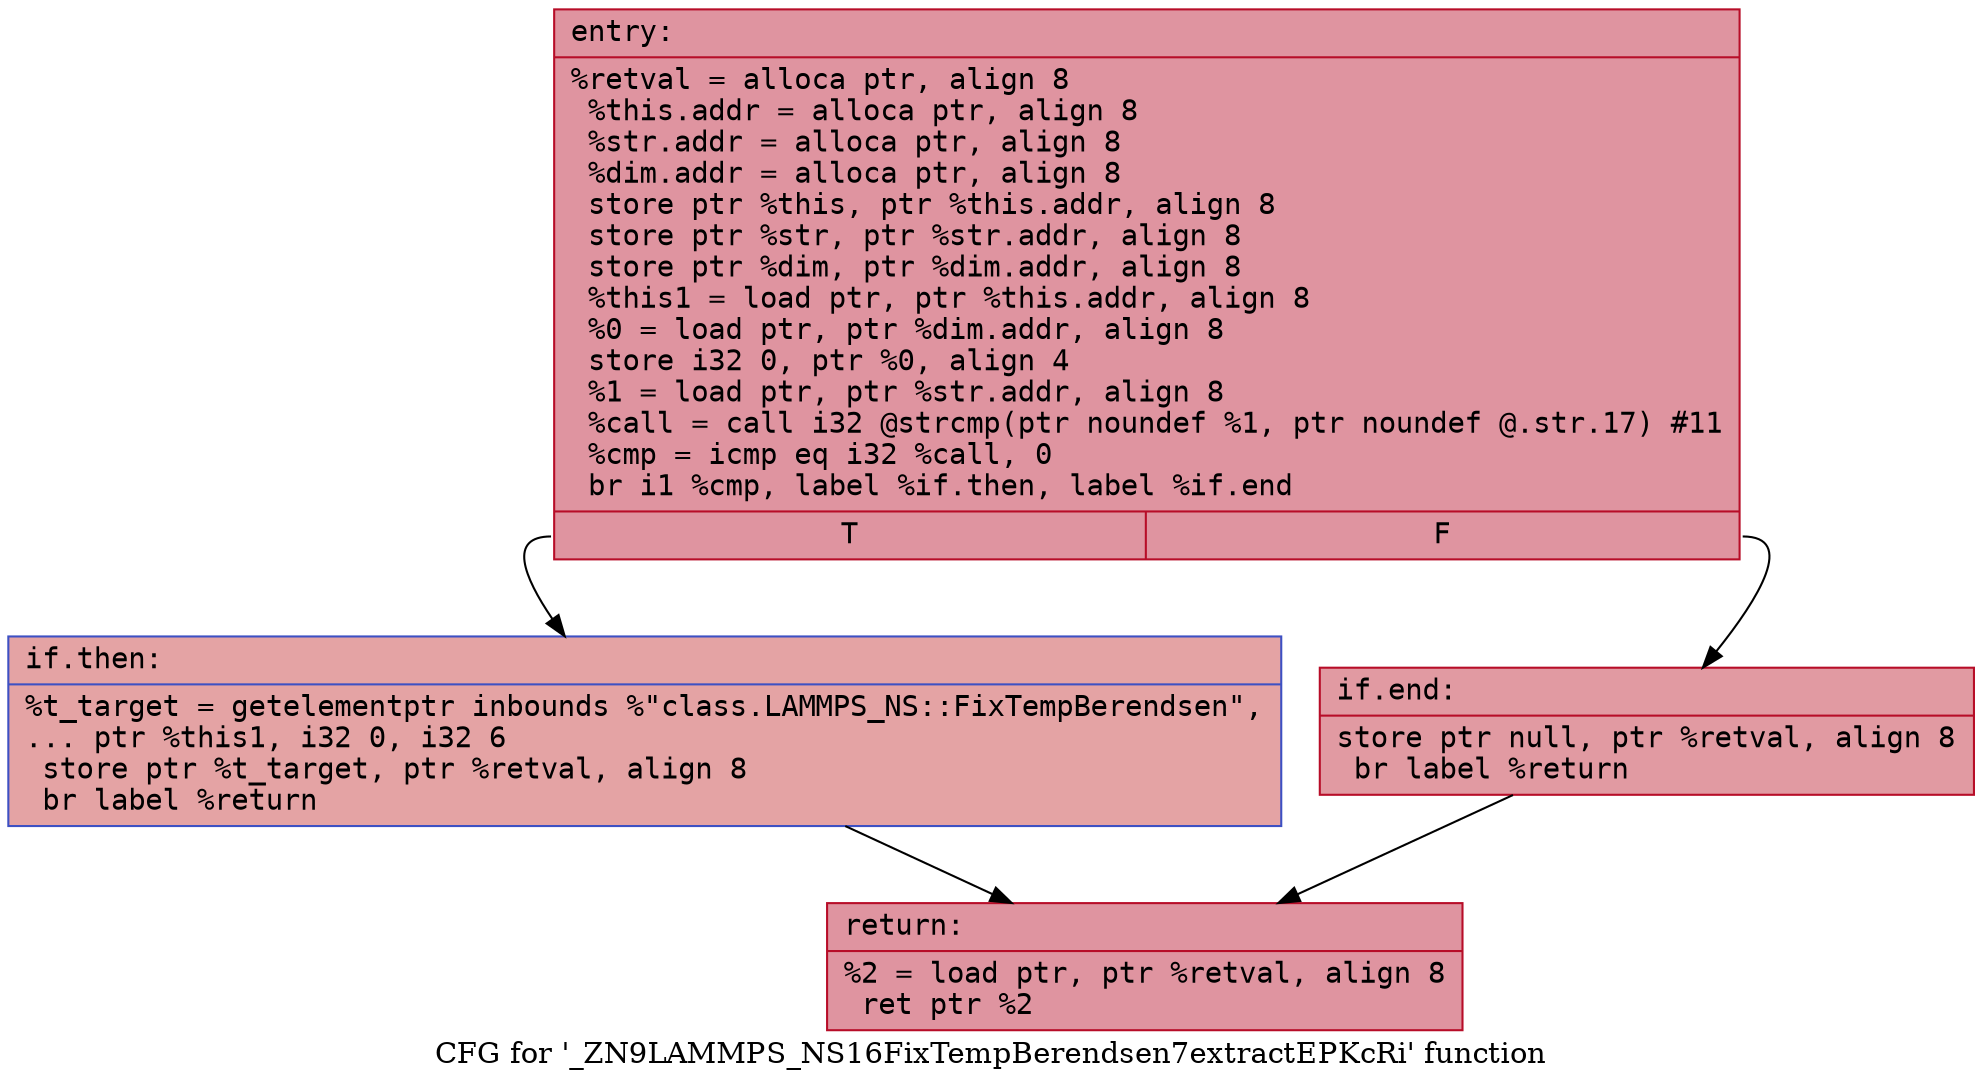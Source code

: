 digraph "CFG for '_ZN9LAMMPS_NS16FixTempBerendsen7extractEPKcRi' function" {
	label="CFG for '_ZN9LAMMPS_NS16FixTempBerendsen7extractEPKcRi' function";

	Node0x55e2c50de2a0 [shape=record,color="#b70d28ff", style=filled, fillcolor="#b70d2870" fontname="Courier",label="{entry:\l|  %retval = alloca ptr, align 8\l  %this.addr = alloca ptr, align 8\l  %str.addr = alloca ptr, align 8\l  %dim.addr = alloca ptr, align 8\l  store ptr %this, ptr %this.addr, align 8\l  store ptr %str, ptr %str.addr, align 8\l  store ptr %dim, ptr %dim.addr, align 8\l  %this1 = load ptr, ptr %this.addr, align 8\l  %0 = load ptr, ptr %dim.addr, align 8\l  store i32 0, ptr %0, align 4\l  %1 = load ptr, ptr %str.addr, align 8\l  %call = call i32 @strcmp(ptr noundef %1, ptr noundef @.str.17) #11\l  %cmp = icmp eq i32 %call, 0\l  br i1 %cmp, label %if.then, label %if.end\l|{<s0>T|<s1>F}}"];
	Node0x55e2c50de2a0:s0 -> Node0x55e2c50deb10[tooltip="entry -> if.then\nProbability 37.50%" ];
	Node0x55e2c50de2a0:s1 -> Node0x55e2c50deb80[tooltip="entry -> if.end\nProbability 62.50%" ];
	Node0x55e2c50deb10 [shape=record,color="#3d50c3ff", style=filled, fillcolor="#c32e3170" fontname="Courier",label="{if.then:\l|  %t_target = getelementptr inbounds %\"class.LAMMPS_NS::FixTempBerendsen\",\l... ptr %this1, i32 0, i32 6\l  store ptr %t_target, ptr %retval, align 8\l  br label %return\l}"];
	Node0x55e2c50deb10 -> Node0x55e2c50defd0[tooltip="if.then -> return\nProbability 100.00%" ];
	Node0x55e2c50deb80 [shape=record,color="#b70d28ff", style=filled, fillcolor="#bb1b2c70" fontname="Courier",label="{if.end:\l|  store ptr null, ptr %retval, align 8\l  br label %return\l}"];
	Node0x55e2c50deb80 -> Node0x55e2c50defd0[tooltip="if.end -> return\nProbability 100.00%" ];
	Node0x55e2c50defd0 [shape=record,color="#b70d28ff", style=filled, fillcolor="#b70d2870" fontname="Courier",label="{return:\l|  %2 = load ptr, ptr %retval, align 8\l  ret ptr %2\l}"];
}
